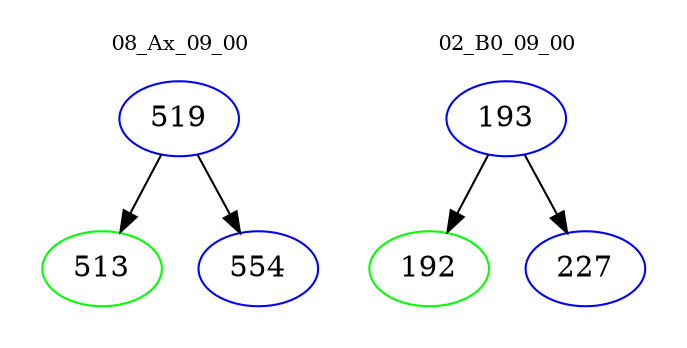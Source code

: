 digraph{
subgraph cluster_0 {
color = white
label = "08_Ax_09_00";
fontsize=10;
T0_519 [label="519", color="blue"]
T0_519 -> T0_513 [color="black"]
T0_513 [label="513", color="green"]
T0_519 -> T0_554 [color="black"]
T0_554 [label="554", color="blue"]
}
subgraph cluster_1 {
color = white
label = "02_B0_09_00";
fontsize=10;
T1_193 [label="193", color="blue"]
T1_193 -> T1_192 [color="black"]
T1_192 [label="192", color="green"]
T1_193 -> T1_227 [color="black"]
T1_227 [label="227", color="blue"]
}
}
